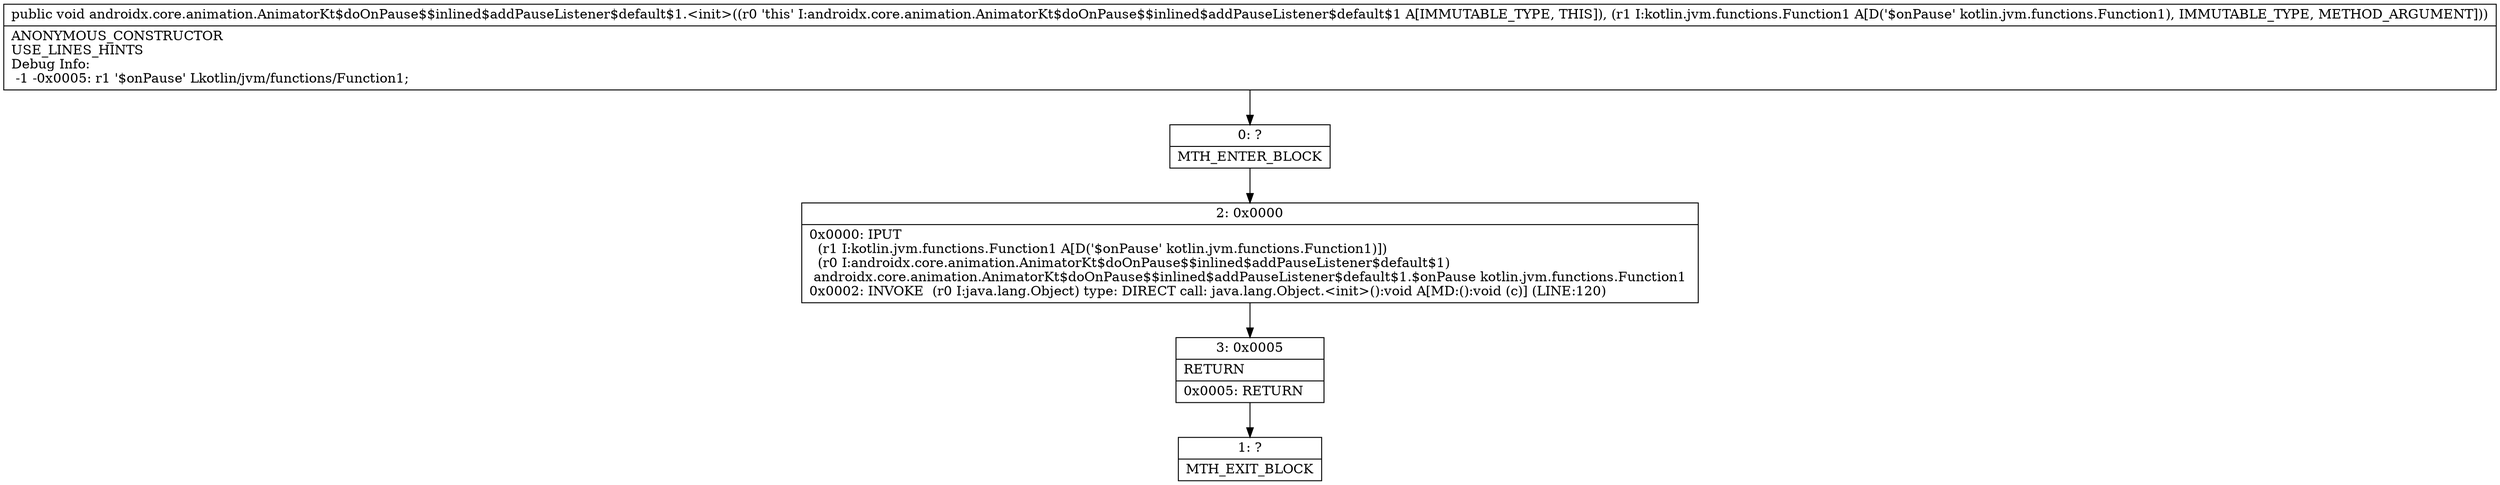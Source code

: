 digraph "CFG forandroidx.core.animation.AnimatorKt$doOnPause$$inlined$addPauseListener$default$1.\<init\>(Lkotlin\/jvm\/functions\/Function1;)V" {
Node_0 [shape=record,label="{0\:\ ?|MTH_ENTER_BLOCK\l}"];
Node_2 [shape=record,label="{2\:\ 0x0000|0x0000: IPUT  \l  (r1 I:kotlin.jvm.functions.Function1 A[D('$onPause' kotlin.jvm.functions.Function1)])\l  (r0 I:androidx.core.animation.AnimatorKt$doOnPause$$inlined$addPauseListener$default$1)\l androidx.core.animation.AnimatorKt$doOnPause$$inlined$addPauseListener$default$1.$onPause kotlin.jvm.functions.Function1 \l0x0002: INVOKE  (r0 I:java.lang.Object) type: DIRECT call: java.lang.Object.\<init\>():void A[MD:():void (c)] (LINE:120)\l}"];
Node_3 [shape=record,label="{3\:\ 0x0005|RETURN\l|0x0005: RETURN   \l}"];
Node_1 [shape=record,label="{1\:\ ?|MTH_EXIT_BLOCK\l}"];
MethodNode[shape=record,label="{public void androidx.core.animation.AnimatorKt$doOnPause$$inlined$addPauseListener$default$1.\<init\>((r0 'this' I:androidx.core.animation.AnimatorKt$doOnPause$$inlined$addPauseListener$default$1 A[IMMUTABLE_TYPE, THIS]), (r1 I:kotlin.jvm.functions.Function1 A[D('$onPause' kotlin.jvm.functions.Function1), IMMUTABLE_TYPE, METHOD_ARGUMENT]))  | ANONYMOUS_CONSTRUCTOR\lUSE_LINES_HINTS\lDebug Info:\l  \-1 \-0x0005: r1 '$onPause' Lkotlin\/jvm\/functions\/Function1;\l}"];
MethodNode -> Node_0;Node_0 -> Node_2;
Node_2 -> Node_3;
Node_3 -> Node_1;
}

